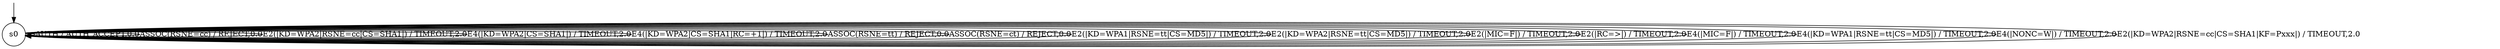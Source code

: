 digraph g {

	s0 [shape="circle" label="s0"];
	s0 -> s0 [label="AUTH / AUTH_ACCEPT,0.0"];
	s0 -> s0 [label="ASSOC(RSNE=cc) / REJECT,0.0"];
	s0 -> s0 [label="E2(|KD=WPA2|RSNE=cc|CS=SHA1|) / TIMEOUT,2.0"];
	s0 -> s0 [label="E4(|KD=WPA2|CS=SHA1|) / TIMEOUT,2.0"];
	s0 -> s0 [label="E4(|KD=WPA2|CS=SHA1|RC=+1|) / TIMEOUT,2.0"];
	s0 -> s0 [label="ASSOC(RSNE=tt) / REJECT,0.0"];
	s0 -> s0 [label="ASSOC(RSNE=ct) / REJECT,0.0"];
	s0 -> s0 [label="E2(|KD=WPA1|RSNE=tt|CS=MD5|) / TIMEOUT,2.0"];
	s0 -> s0 [label="E2(|KD=WPA2|RSNE=tt|CS=MD5|) / TIMEOUT,2.0"];
	s0 -> s0 [label="E2(|MIC=F|) / TIMEOUT,2.0"];
	s0 -> s0 [label="E2(|RC=>|) / TIMEOUT,2.0"];
	s0 -> s0 [label="E4(|MIC=F|) / TIMEOUT,2.0"];
	s0 -> s0 [label="E4(|KD=WPA1|RSNE=tt|CS=MD5|) / TIMEOUT,2.0"];
	s0 -> s0 [label="E4(|NONC=W|) / TIMEOUT,2.0"];
	s0 -> s0 [label="E2(|KD=WPA2|RSNE=cc|CS=SHA1|KF=Pxxx|) / TIMEOUT,2.0"];

__start0 [label="" shape="none" width="0" height="0"];
__start0 -> s0;

}
